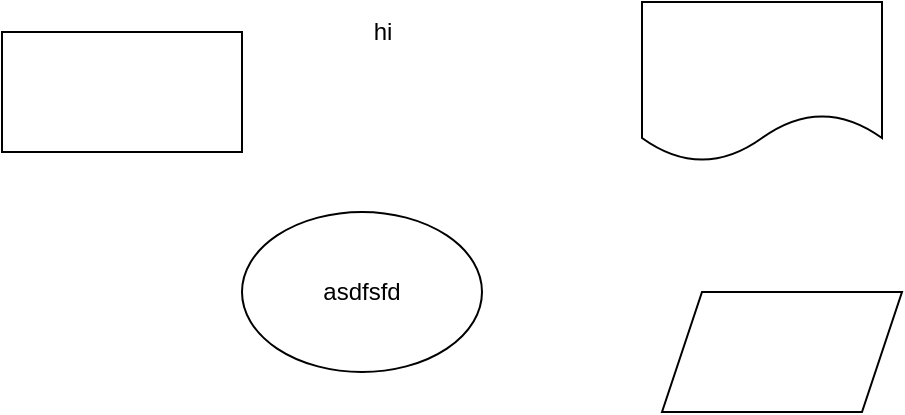 <mxfile version="20.5.3" type="github">
  <diagram id="pjDHRfNZM5aiyjW-uGr0" name="Page-1">
    <mxGraphModel dx="971" dy="658" grid="1" gridSize="10" guides="1" tooltips="1" connect="1" arrows="1" fold="1" page="1" pageScale="1" pageWidth="850" pageHeight="1100" math="0" shadow="0">
      <root>
        <mxCell id="0" />
        <mxCell id="1" parent="0" />
        <mxCell id="TyZI83ocCx7kYIztofUv-1" value="" style="rounded=0;whiteSpace=wrap;html=1;" vertex="1" parent="1">
          <mxGeometry x="240" y="210" width="120" height="60" as="geometry" />
        </mxCell>
        <mxCell id="TyZI83ocCx7kYIztofUv-2" value="asdfsfd" style="ellipse;whiteSpace=wrap;html=1;" vertex="1" parent="1">
          <mxGeometry x="360" y="300" width="120" height="80" as="geometry" />
        </mxCell>
        <mxCell id="TyZI83ocCx7kYIztofUv-3" value="hi" style="text;html=1;align=center;verticalAlign=middle;resizable=0;points=[];autosize=1;strokeColor=none;fillColor=none;" vertex="1" parent="1">
          <mxGeometry x="415" y="195" width="30" height="30" as="geometry" />
        </mxCell>
        <mxCell id="TyZI83ocCx7kYIztofUv-4" value="" style="shape=document;whiteSpace=wrap;html=1;boundedLbl=1;" vertex="1" parent="1">
          <mxGeometry x="560" y="195" width="120" height="80" as="geometry" />
        </mxCell>
        <mxCell id="TyZI83ocCx7kYIztofUv-5" value="" style="shape=parallelogram;perimeter=parallelogramPerimeter;whiteSpace=wrap;html=1;fixedSize=1;" vertex="1" parent="1">
          <mxGeometry x="570" y="340" width="120" height="60" as="geometry" />
        </mxCell>
      </root>
    </mxGraphModel>
  </diagram>
</mxfile>
